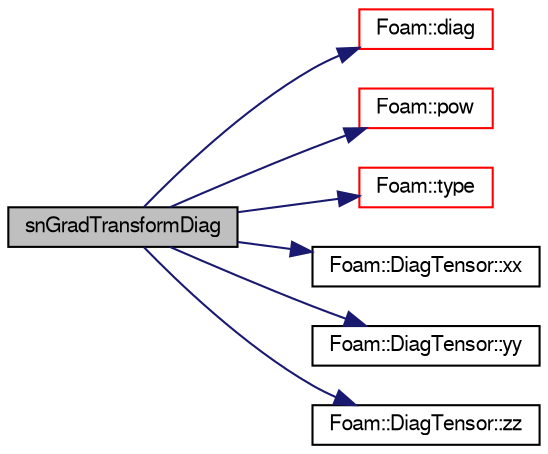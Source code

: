 digraph "snGradTransformDiag"
{
  bgcolor="transparent";
  edge [fontname="FreeSans",fontsize="10",labelfontname="FreeSans",labelfontsize="10"];
  node [fontname="FreeSans",fontsize="10",shape=record];
  rankdir="LR";
  Node145 [label="snGradTransformDiag",height=0.2,width=0.4,color="black", fillcolor="grey75", style="filled", fontcolor="black"];
  Node145 -> Node146 [color="midnightblue",fontsize="10",style="solid",fontname="FreeSans"];
  Node146 [label="Foam::diag",height=0.2,width=0.4,color="red",URL="$a21124.html#a8cdb0ba0633c91ed7041368519cd217c"];
  Node145 -> Node151 [color="midnightblue",fontsize="10",style="solid",fontname="FreeSans"];
  Node151 [label="Foam::pow",height=0.2,width=0.4,color="red",URL="$a21124.html#a7500c8e9d27a442adc75e287de074c7c"];
  Node145 -> Node152 [color="midnightblue",fontsize="10",style="solid",fontname="FreeSans"];
  Node152 [label="Foam::type",height=0.2,width=0.4,color="red",URL="$a21124.html#aec48583af672626378f501eb9fc32cd1",tooltip="Return the file type: DIRECTORY or FILE. "];
  Node145 -> Node158 [color="midnightblue",fontsize="10",style="solid",fontname="FreeSans"];
  Node158 [label="Foam::DiagTensor::xx",height=0.2,width=0.4,color="black",URL="$a27646.html#a1b97c7c1ed81b4fb23da8dcb71a8cd2a"];
  Node145 -> Node159 [color="midnightblue",fontsize="10",style="solid",fontname="FreeSans"];
  Node159 [label="Foam::DiagTensor::yy",height=0.2,width=0.4,color="black",URL="$a27646.html#aba9d77023a5662b9c2d3639d5de555a0"];
  Node145 -> Node160 [color="midnightblue",fontsize="10",style="solid",fontname="FreeSans"];
  Node160 [label="Foam::DiagTensor::zz",height=0.2,width=0.4,color="black",URL="$a27646.html#a831c4848d01bfcc8d717b7ef92f2cd4b"];
}
